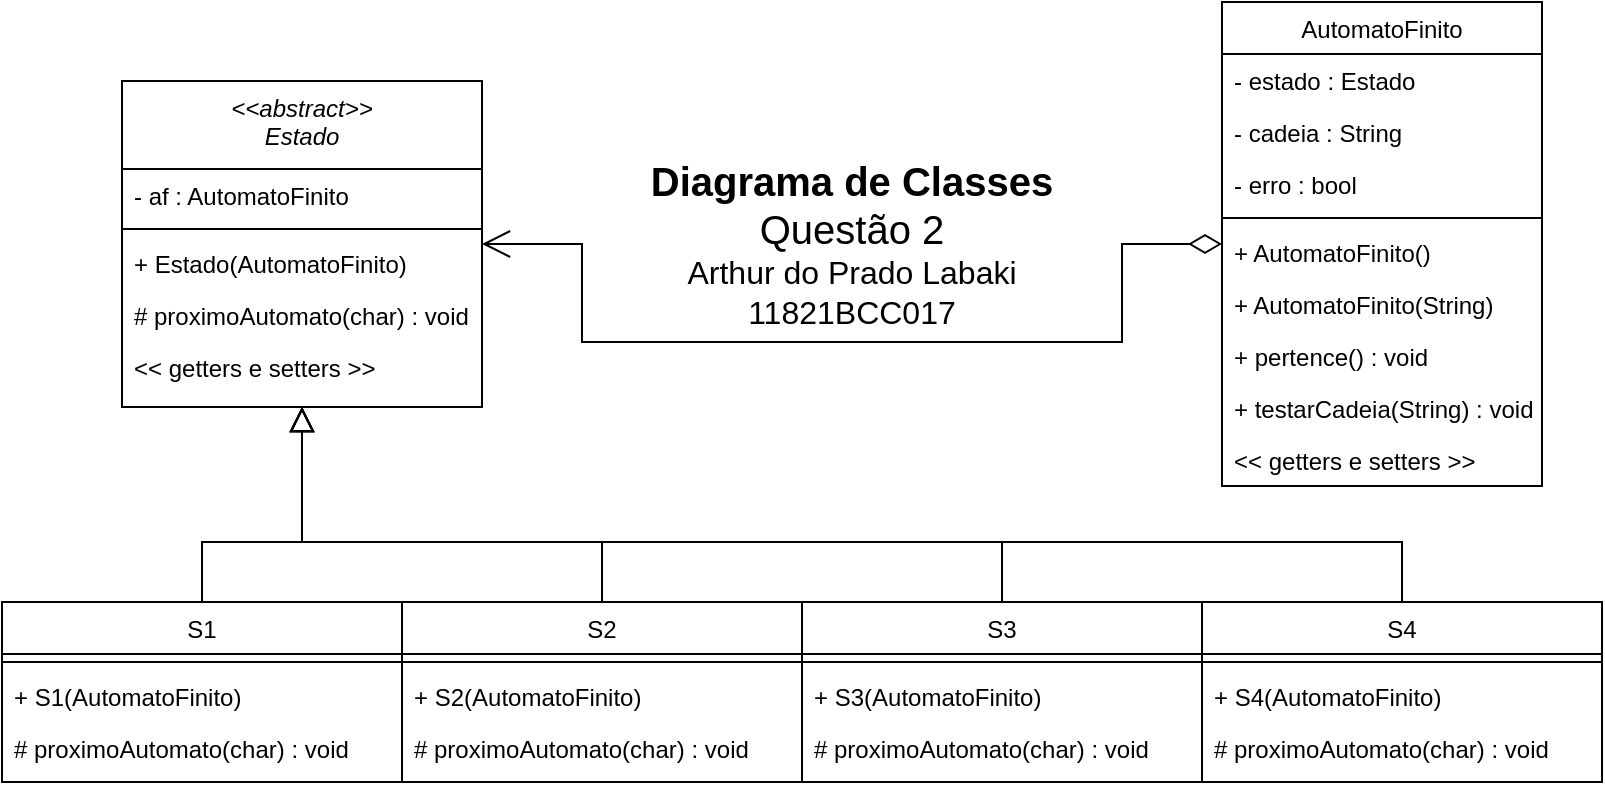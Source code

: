 <mxfile version="16.5.3" type="device"><diagram id="C5RBs43oDa-KdzZeNtuy" name="Page-1"><mxGraphModel dx="1422" dy="762" grid="1" gridSize="10" guides="1" tooltips="1" connect="1" arrows="1" fold="1" page="1" pageScale="1" pageWidth="827" pageHeight="1169" math="0" shadow="0"><root><mxCell id="WIyWlLk6GJQsqaUBKTNV-0"/><mxCell id="WIyWlLk6GJQsqaUBKTNV-1" parent="WIyWlLk6GJQsqaUBKTNV-0"/><mxCell id="sVIBpBsJkG-8ttF3rVQQ-9" value="&lt;&lt;abstract&gt;&gt;&#10;Estado" style="swimlane;fontStyle=2;align=center;verticalAlign=top;childLayout=stackLayout;horizontal=1;startSize=44;horizontalStack=0;resizeParent=1;resizeLast=0;collapsible=1;marginBottom=0;rounded=0;shadow=0;strokeWidth=1;" parent="WIyWlLk6GJQsqaUBKTNV-1" vertex="1"><mxGeometry x="80" y="109.5" width="180" height="163" as="geometry"><mxRectangle x="90" y="109.5" width="160" height="26" as="alternateBounds"/></mxGeometry></mxCell><mxCell id="sVIBpBsJkG-8ttF3rVQQ-10" value="- af : AutomatoFinito" style="text;align=left;verticalAlign=top;spacingLeft=4;spacingRight=4;overflow=hidden;rotatable=0;points=[[0,0.5],[1,0.5]];portConstraint=eastwest;" parent="sVIBpBsJkG-8ttF3rVQQ-9" vertex="1"><mxGeometry y="44" width="180" height="26" as="geometry"/></mxCell><mxCell id="sVIBpBsJkG-8ttF3rVQQ-11" value="" style="line;html=1;strokeWidth=1;align=left;verticalAlign=middle;spacingTop=-1;spacingLeft=3;spacingRight=3;rotatable=0;labelPosition=right;points=[];portConstraint=eastwest;" parent="sVIBpBsJkG-8ttF3rVQQ-9" vertex="1"><mxGeometry y="70" width="180" height="8" as="geometry"/></mxCell><mxCell id="sVIBpBsJkG-8ttF3rVQQ-12" value="+ Estado(AutomatoFinito)" style="text;align=left;verticalAlign=top;spacingLeft=4;spacingRight=4;overflow=hidden;rotatable=0;points=[[0,0.5],[1,0.5]];portConstraint=eastwest;" parent="sVIBpBsJkG-8ttF3rVQQ-9" vertex="1"><mxGeometry y="78" width="180" height="26" as="geometry"/></mxCell><mxCell id="sVIBpBsJkG-8ttF3rVQQ-13" value="# proximoAutomato(char) : void" style="text;align=left;verticalAlign=top;spacingLeft=4;spacingRight=4;overflow=hidden;rotatable=0;points=[[0,0.5],[1,0.5]];portConstraint=eastwest;" parent="sVIBpBsJkG-8ttF3rVQQ-9" vertex="1"><mxGeometry y="104" width="180" height="26" as="geometry"/></mxCell><mxCell id="sVIBpBsJkG-8ttF3rVQQ-16" value="&lt;&lt; getters e setters &gt;&gt;" style="text;align=left;verticalAlign=top;spacingLeft=4;spacingRight=4;overflow=hidden;rotatable=0;points=[[0,0.5],[1,0.5]];portConstraint=eastwest;" parent="sVIBpBsJkG-8ttF3rVQQ-9" vertex="1"><mxGeometry y="130" width="180" height="26" as="geometry"/></mxCell><mxCell id="sVIBpBsJkG-8ttF3rVQQ-17" value="S1" style="swimlane;fontStyle=0;align=center;verticalAlign=top;childLayout=stackLayout;horizontal=1;startSize=26;horizontalStack=0;resizeParent=1;resizeLast=0;collapsible=1;marginBottom=0;rounded=0;shadow=0;strokeWidth=1;" parent="WIyWlLk6GJQsqaUBKTNV-1" vertex="1"><mxGeometry x="20" y="370" width="200" height="90" as="geometry"><mxRectangle x="130" y="380" width="160" height="26" as="alternateBounds"/></mxGeometry></mxCell><mxCell id="sVIBpBsJkG-8ttF3rVQQ-18" value="" style="line;html=1;strokeWidth=1;align=left;verticalAlign=middle;spacingTop=-1;spacingLeft=3;spacingRight=3;rotatable=0;labelPosition=right;points=[];portConstraint=eastwest;" parent="sVIBpBsJkG-8ttF3rVQQ-17" vertex="1"><mxGeometry y="26" width="200" height="8" as="geometry"/></mxCell><mxCell id="sVIBpBsJkG-8ttF3rVQQ-19" value="+ S1(AutomatoFinito)" style="text;align=left;verticalAlign=top;spacingLeft=4;spacingRight=4;overflow=hidden;rotatable=0;points=[[0,0.5],[1,0.5]];portConstraint=eastwest;" parent="sVIBpBsJkG-8ttF3rVQQ-17" vertex="1"><mxGeometry y="34" width="200" height="26" as="geometry"/></mxCell><mxCell id="sVIBpBsJkG-8ttF3rVQQ-49" value="# proximoAutomato(char) : void" style="text;align=left;verticalAlign=top;spacingLeft=4;spacingRight=4;overflow=hidden;rotatable=0;points=[[0,0.5],[1,0.5]];portConstraint=eastwest;" parent="sVIBpBsJkG-8ttF3rVQQ-17" vertex="1"><mxGeometry y="60" width="200" height="26" as="geometry"/></mxCell><mxCell id="sVIBpBsJkG-8ttF3rVQQ-21" value="" style="endArrow=block;endSize=10;endFill=0;shadow=0;strokeWidth=1;rounded=0;edgeStyle=elbowEdgeStyle;elbow=vertical;exitX=0.5;exitY=0;exitDx=0;exitDy=0;entryX=0.5;entryY=1;entryDx=0;entryDy=0;" parent="WIyWlLk6GJQsqaUBKTNV-1" source="sVIBpBsJkG-8ttF3rVQQ-17" target="sVIBpBsJkG-8ttF3rVQQ-9" edge="1"><mxGeometry width="160" relative="1" as="geometry"><mxPoint x="120" y="460" as="sourcePoint"/><mxPoint x="150" y="170" as="targetPoint"/><Array as="points"><mxPoint x="180" y="340"/></Array></mxGeometry></mxCell><mxCell id="sVIBpBsJkG-8ttF3rVQQ-27" value="AutomatoFinito" style="swimlane;fontStyle=0;align=center;verticalAlign=top;childLayout=stackLayout;horizontal=1;startSize=26;horizontalStack=0;resizeParent=1;resizeLast=0;collapsible=1;marginBottom=0;rounded=0;shadow=0;strokeWidth=1;" parent="WIyWlLk6GJQsqaUBKTNV-1" vertex="1"><mxGeometry x="630" y="70" width="160" height="242" as="geometry"><mxRectangle x="400" y="66" width="160" height="26" as="alternateBounds"/></mxGeometry></mxCell><mxCell id="sVIBpBsJkG-8ttF3rVQQ-43" value="- estado : Estado" style="text;align=left;verticalAlign=top;spacingLeft=4;spacingRight=4;overflow=hidden;rotatable=0;points=[[0,0.5],[1,0.5]];portConstraint=eastwest;rounded=0;shadow=0;html=0;" parent="sVIBpBsJkG-8ttF3rVQQ-27" vertex="1"><mxGeometry y="26" width="160" height="26" as="geometry"/></mxCell><mxCell id="sVIBpBsJkG-8ttF3rVQQ-44" value="- cadeia : String" style="text;align=left;verticalAlign=top;spacingLeft=4;spacingRight=4;overflow=hidden;rotatable=0;points=[[0,0.5],[1,0.5]];portConstraint=eastwest;rounded=0;shadow=0;html=0;" parent="sVIBpBsJkG-8ttF3rVQQ-27" vertex="1"><mxGeometry y="52" width="160" height="26" as="geometry"/></mxCell><mxCell id="sVIBpBsJkG-8ttF3rVQQ-45" value="- erro : bool" style="text;align=left;verticalAlign=top;spacingLeft=4;spacingRight=4;overflow=hidden;rotatable=0;points=[[0,0.5],[1,0.5]];portConstraint=eastwest;rounded=0;shadow=0;html=0;" parent="sVIBpBsJkG-8ttF3rVQQ-27" vertex="1"><mxGeometry y="78" width="160" height="26" as="geometry"/></mxCell><mxCell id="sVIBpBsJkG-8ttF3rVQQ-30" value="" style="line;html=1;strokeWidth=1;align=left;verticalAlign=middle;spacingTop=-1;spacingLeft=3;spacingRight=3;rotatable=0;labelPosition=right;points=[];portConstraint=eastwest;" parent="sVIBpBsJkG-8ttF3rVQQ-27" vertex="1"><mxGeometry y="104" width="160" height="8" as="geometry"/></mxCell><mxCell id="sVIBpBsJkG-8ttF3rVQQ-31" value="+ AutomatoFinito()" style="text;align=left;verticalAlign=top;spacingLeft=4;spacingRight=4;overflow=hidden;rotatable=0;points=[[0,0.5],[1,0.5]];portConstraint=eastwest;" parent="sVIBpBsJkG-8ttF3rVQQ-27" vertex="1"><mxGeometry y="112" width="160" height="26" as="geometry"/></mxCell><mxCell id="sVIBpBsJkG-8ttF3rVQQ-46" value="+ AutomatoFinito(String)" style="text;align=left;verticalAlign=top;spacingLeft=4;spacingRight=4;overflow=hidden;rotatable=0;points=[[0,0.5],[1,0.5]];portConstraint=eastwest;" parent="sVIBpBsJkG-8ttF3rVQQ-27" vertex="1"><mxGeometry y="138" width="160" height="26" as="geometry"/></mxCell><mxCell id="sVIBpBsJkG-8ttF3rVQQ-47" value="+ pertence() : void" style="text;align=left;verticalAlign=top;spacingLeft=4;spacingRight=4;overflow=hidden;rotatable=0;points=[[0,0.5],[1,0.5]];portConstraint=eastwest;" parent="sVIBpBsJkG-8ttF3rVQQ-27" vertex="1"><mxGeometry y="164" width="160" height="26" as="geometry"/></mxCell><mxCell id="sVIBpBsJkG-8ttF3rVQQ-48" value="+ testarCadeia(String) : void" style="text;align=left;verticalAlign=top;spacingLeft=4;spacingRight=4;overflow=hidden;rotatable=0;points=[[0,0.5],[1,0.5]];portConstraint=eastwest;" parent="sVIBpBsJkG-8ttF3rVQQ-27" vertex="1"><mxGeometry y="190" width="160" height="26" as="geometry"/></mxCell><mxCell id="sVIBpBsJkG-8ttF3rVQQ-34" value="&lt;&lt; getters e setters &gt;&gt;" style="text;align=left;verticalAlign=top;spacingLeft=4;spacingRight=4;overflow=hidden;rotatable=0;points=[[0,0.5],[1,0.5]];portConstraint=eastwest;" parent="sVIBpBsJkG-8ttF3rVQQ-27" vertex="1"><mxGeometry y="216" width="160" height="26" as="geometry"/></mxCell><mxCell id="sVIBpBsJkG-8ttF3rVQQ-40" value="" style="endArrow=open;html=1;endSize=12;startArrow=diamondThin;startSize=14;startFill=0;edgeStyle=orthogonalEdgeStyle;align=left;verticalAlign=bottom;rounded=0;entryX=1;entryY=0.5;entryDx=0;entryDy=0;exitX=0;exitY=0.5;exitDx=0;exitDy=0;" parent="WIyWlLk6GJQsqaUBKTNV-1" source="sVIBpBsJkG-8ttF3rVQQ-27" target="sVIBpBsJkG-8ttF3rVQQ-9" edge="1"><mxGeometry x="-1" y="3" relative="1" as="geometry"><mxPoint x="340" y="50" as="sourcePoint"/><mxPoint x="310" y="110" as="targetPoint"/><Array as="points"><mxPoint x="580" y="191"/><mxPoint x="580" y="240"/><mxPoint x="310" y="240"/><mxPoint x="310" y="191"/></Array></mxGeometry></mxCell><mxCell id="sVIBpBsJkG-8ttF3rVQQ-41" value="&lt;font&gt;&lt;b style=&quot;font-size: 20px&quot;&gt;Diagrama de Classes &lt;/b&gt;&lt;br&gt;&lt;span style=&quot;font-size: 20px&quot;&gt;Questão 2&lt;/span&gt;&lt;br&gt;&lt;/font&gt;&lt;font style=&quot;font-size: 16px&quot;&gt;Arthur do Prado Labaki&lt;br&gt;11821BCC017&lt;/font&gt;" style="text;html=1;strokeColor=none;fillColor=none;align=center;verticalAlign=middle;whiteSpace=wrap;rounded=0;" parent="WIyWlLk6GJQsqaUBKTNV-1" vertex="1"><mxGeometry x="330" y="146" width="230" height="90" as="geometry"/></mxCell><mxCell id="sVIBpBsJkG-8ttF3rVQQ-50" value="S2" style="swimlane;fontStyle=0;align=center;verticalAlign=top;childLayout=stackLayout;horizontal=1;startSize=26;horizontalStack=0;resizeParent=1;resizeLast=0;collapsible=1;marginBottom=0;rounded=0;shadow=0;strokeWidth=1;" parent="WIyWlLk6GJQsqaUBKTNV-1" vertex="1"><mxGeometry x="220" y="370" width="200" height="90" as="geometry"><mxRectangle x="130" y="380" width="160" height="26" as="alternateBounds"/></mxGeometry></mxCell><mxCell id="sVIBpBsJkG-8ttF3rVQQ-51" value="" style="line;html=1;strokeWidth=1;align=left;verticalAlign=middle;spacingTop=-1;spacingLeft=3;spacingRight=3;rotatable=0;labelPosition=right;points=[];portConstraint=eastwest;" parent="sVIBpBsJkG-8ttF3rVQQ-50" vertex="1"><mxGeometry y="26" width="200" height="8" as="geometry"/></mxCell><mxCell id="sVIBpBsJkG-8ttF3rVQQ-52" value="+ S2(AutomatoFinito)" style="text;align=left;verticalAlign=top;spacingLeft=4;spacingRight=4;overflow=hidden;rotatable=0;points=[[0,0.5],[1,0.5]];portConstraint=eastwest;" parent="sVIBpBsJkG-8ttF3rVQQ-50" vertex="1"><mxGeometry y="34" width="200" height="26" as="geometry"/></mxCell><mxCell id="sVIBpBsJkG-8ttF3rVQQ-53" value="# proximoAutomato(char) : void" style="text;align=left;verticalAlign=top;spacingLeft=4;spacingRight=4;overflow=hidden;rotatable=0;points=[[0,0.5],[1,0.5]];portConstraint=eastwest;" parent="sVIBpBsJkG-8ttF3rVQQ-50" vertex="1"><mxGeometry y="60" width="200" height="26" as="geometry"/></mxCell><mxCell id="sVIBpBsJkG-8ttF3rVQQ-54" value="S3" style="swimlane;fontStyle=0;align=center;verticalAlign=top;childLayout=stackLayout;horizontal=1;startSize=26;horizontalStack=0;resizeParent=1;resizeLast=0;collapsible=1;marginBottom=0;rounded=0;shadow=0;strokeWidth=1;" parent="WIyWlLk6GJQsqaUBKTNV-1" vertex="1"><mxGeometry x="420" y="370" width="200" height="90" as="geometry"><mxRectangle x="130" y="380" width="160" height="26" as="alternateBounds"/></mxGeometry></mxCell><mxCell id="sVIBpBsJkG-8ttF3rVQQ-55" value="" style="line;html=1;strokeWidth=1;align=left;verticalAlign=middle;spacingTop=-1;spacingLeft=3;spacingRight=3;rotatable=0;labelPosition=right;points=[];portConstraint=eastwest;" parent="sVIBpBsJkG-8ttF3rVQQ-54" vertex="1"><mxGeometry y="26" width="200" height="8" as="geometry"/></mxCell><mxCell id="sVIBpBsJkG-8ttF3rVQQ-56" value="+ S3(AutomatoFinito)" style="text;align=left;verticalAlign=top;spacingLeft=4;spacingRight=4;overflow=hidden;rotatable=0;points=[[0,0.5],[1,0.5]];portConstraint=eastwest;" parent="sVIBpBsJkG-8ttF3rVQQ-54" vertex="1"><mxGeometry y="34" width="200" height="26" as="geometry"/></mxCell><mxCell id="sVIBpBsJkG-8ttF3rVQQ-57" value="# proximoAutomato(char) : void" style="text;align=left;verticalAlign=top;spacingLeft=4;spacingRight=4;overflow=hidden;rotatable=0;points=[[0,0.5],[1,0.5]];portConstraint=eastwest;" parent="sVIBpBsJkG-8ttF3rVQQ-54" vertex="1"><mxGeometry y="60" width="200" height="26" as="geometry"/></mxCell><mxCell id="sVIBpBsJkG-8ttF3rVQQ-58" value="S4" style="swimlane;fontStyle=0;align=center;verticalAlign=top;childLayout=stackLayout;horizontal=1;startSize=26;horizontalStack=0;resizeParent=1;resizeLast=0;collapsible=1;marginBottom=0;rounded=0;shadow=0;strokeWidth=1;" parent="WIyWlLk6GJQsqaUBKTNV-1" vertex="1"><mxGeometry x="620" y="370" width="200" height="90" as="geometry"><mxRectangle x="130" y="380" width="160" height="26" as="alternateBounds"/></mxGeometry></mxCell><mxCell id="sVIBpBsJkG-8ttF3rVQQ-59" value="" style="line;html=1;strokeWidth=1;align=left;verticalAlign=middle;spacingTop=-1;spacingLeft=3;spacingRight=3;rotatable=0;labelPosition=right;points=[];portConstraint=eastwest;" parent="sVIBpBsJkG-8ttF3rVQQ-58" vertex="1"><mxGeometry y="26" width="200" height="8" as="geometry"/></mxCell><mxCell id="sVIBpBsJkG-8ttF3rVQQ-60" value="+ S4(AutomatoFinito)" style="text;align=left;verticalAlign=top;spacingLeft=4;spacingRight=4;overflow=hidden;rotatable=0;points=[[0,0.5],[1,0.5]];portConstraint=eastwest;" parent="sVIBpBsJkG-8ttF3rVQQ-58" vertex="1"><mxGeometry y="34" width="200" height="26" as="geometry"/></mxCell><mxCell id="sVIBpBsJkG-8ttF3rVQQ-61" value="# proximoAutomato(char) : void" style="text;align=left;verticalAlign=top;spacingLeft=4;spacingRight=4;overflow=hidden;rotatable=0;points=[[0,0.5],[1,0.5]];portConstraint=eastwest;" parent="sVIBpBsJkG-8ttF3rVQQ-58" vertex="1"><mxGeometry y="60" width="200" height="26" as="geometry"/></mxCell><mxCell id="sVIBpBsJkG-8ttF3rVQQ-62" value="" style="endArrow=block;endSize=10;endFill=0;shadow=0;strokeWidth=1;rounded=0;edgeStyle=elbowEdgeStyle;elbow=vertical;exitX=0.5;exitY=0;exitDx=0;exitDy=0;entryX=0.5;entryY=1;entryDx=0;entryDy=0;" parent="WIyWlLk6GJQsqaUBKTNV-1" source="sVIBpBsJkG-8ttF3rVQQ-50" target="sVIBpBsJkG-8ttF3rVQQ-9" edge="1"><mxGeometry width="160" relative="1" as="geometry"><mxPoint x="130" y="380" as="sourcePoint"/><mxPoint x="180" y="283" as="targetPoint"/><Array as="points"><mxPoint x="260" y="340"/></Array></mxGeometry></mxCell><mxCell id="sVIBpBsJkG-8ttF3rVQQ-63" value="" style="endArrow=block;endSize=10;endFill=0;shadow=0;strokeWidth=1;rounded=0;edgeStyle=elbowEdgeStyle;elbow=vertical;exitX=0.5;exitY=0;exitDx=0;exitDy=0;entryX=0.5;entryY=1;entryDx=0;entryDy=0;" parent="WIyWlLk6GJQsqaUBKTNV-1" source="sVIBpBsJkG-8ttF3rVQQ-54" target="sVIBpBsJkG-8ttF3rVQQ-9" edge="1"><mxGeometry width="160" relative="1" as="geometry"><mxPoint x="140" y="390" as="sourcePoint"/><mxPoint x="180" y="293" as="targetPoint"/><Array as="points"><mxPoint x="370" y="340"/></Array></mxGeometry></mxCell><mxCell id="sVIBpBsJkG-8ttF3rVQQ-64" value="" style="endArrow=block;endSize=10;endFill=0;shadow=0;strokeWidth=1;rounded=0;edgeStyle=elbowEdgeStyle;elbow=vertical;exitX=0.5;exitY=0;exitDx=0;exitDy=0;entryX=0.5;entryY=1;entryDx=0;entryDy=0;" parent="WIyWlLk6GJQsqaUBKTNV-1" source="sVIBpBsJkG-8ttF3rVQQ-58" target="sVIBpBsJkG-8ttF3rVQQ-9" edge="1"><mxGeometry width="160" relative="1" as="geometry"><mxPoint x="150" y="400" as="sourcePoint"/><mxPoint x="180" y="303" as="targetPoint"/><Array as="points"><mxPoint x="220" y="340"/></Array></mxGeometry></mxCell></root></mxGraphModel></diagram></mxfile>